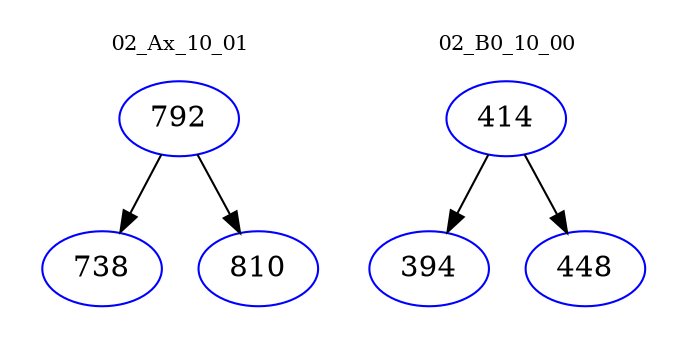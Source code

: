 digraph{
subgraph cluster_0 {
color = white
label = "02_Ax_10_01";
fontsize=10;
T0_792 [label="792", color="blue"]
T0_792 -> T0_738 [color="black"]
T0_738 [label="738", color="blue"]
T0_792 -> T0_810 [color="black"]
T0_810 [label="810", color="blue"]
}
subgraph cluster_1 {
color = white
label = "02_B0_10_00";
fontsize=10;
T1_414 [label="414", color="blue"]
T1_414 -> T1_394 [color="black"]
T1_394 [label="394", color="blue"]
T1_414 -> T1_448 [color="black"]
T1_448 [label="448", color="blue"]
}
}
